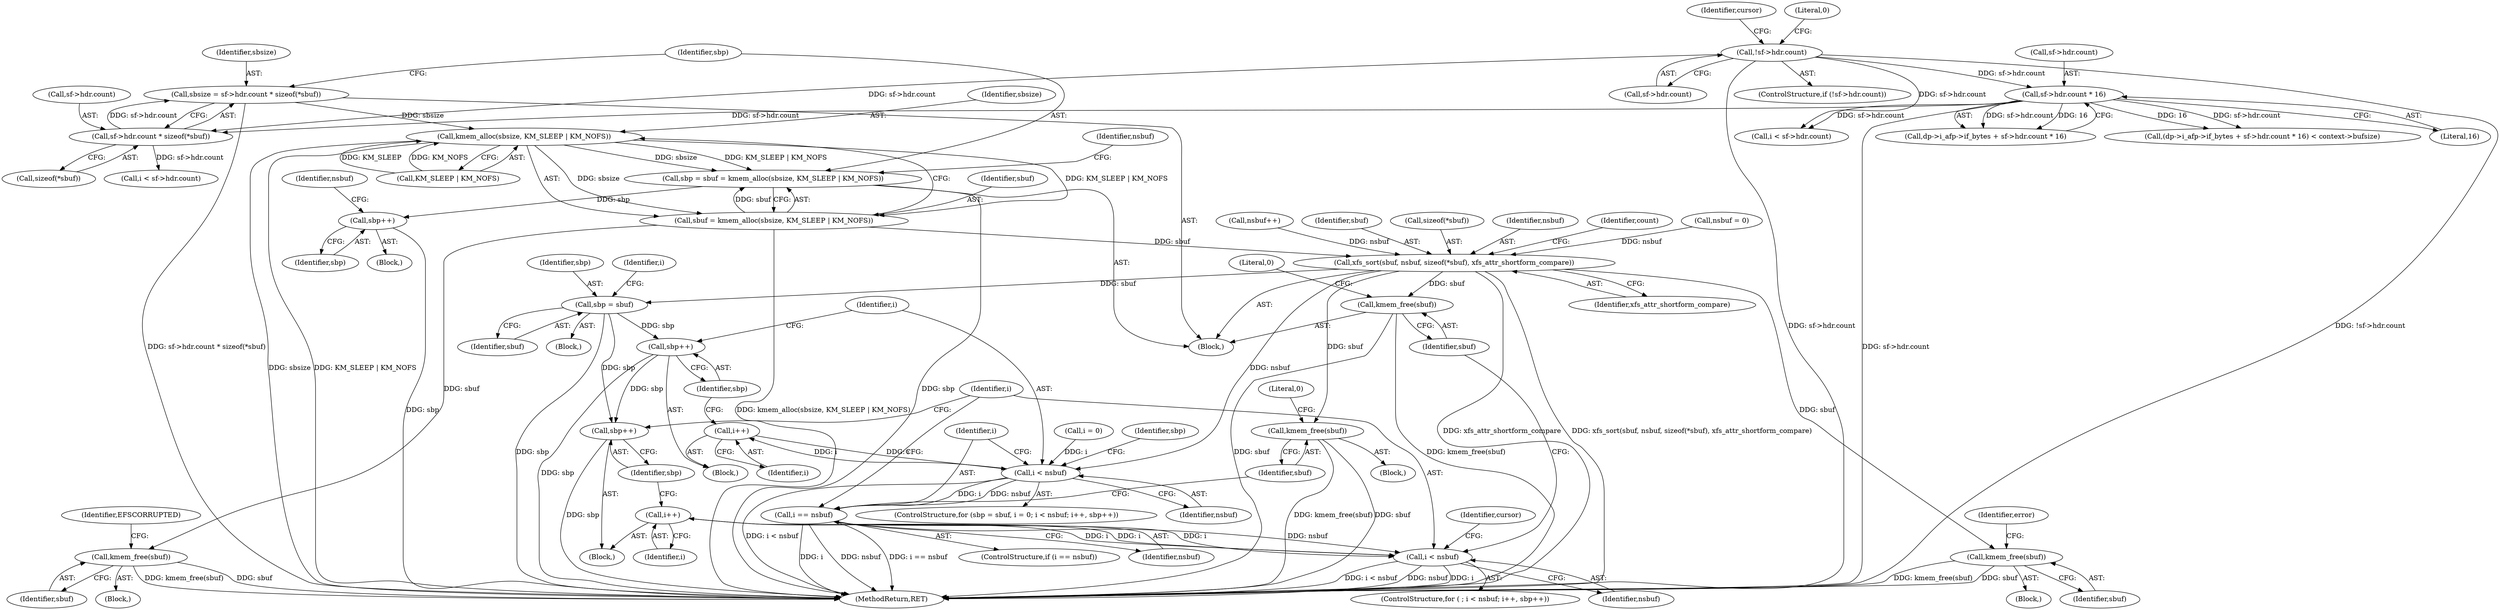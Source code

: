 digraph "0_linux_2e83b79b2d6c78bf1b4aa227938a214dcbddc83f_0@API" {
"1000281" [label="(Call,sbsize = sf->hdr.count * sizeof(*sbuf))"];
"1000283" [label="(Call,sf->hdr.count * sizeof(*sbuf))"];
"1000158" [label="(Call,!sf->hdr.count)"];
"1000194" [label="(Call,sf->hdr.count * 16)"];
"1000296" [label="(Call,kmem_alloc(sbsize, KM_SLEEP | KM_NOFS))"];
"1000292" [label="(Call,sbp = sbuf = kmem_alloc(sbsize, KM_SLEEP | KM_NOFS))"];
"1000413" [label="(Call,sbp++)"];
"1000294" [label="(Call,sbuf = kmem_alloc(sbsize, KM_SLEEP | KM_NOFS))"];
"1000360" [label="(Call,kmem_free(sbuf))"];
"1000417" [label="(Call,xfs_sort(sbuf, nsbuf, sizeof(*sbuf), xfs_attr_shortform_compare))"];
"1000439" [label="(Call,sbp = sbuf)"];
"1000451" [label="(Call,sbp++)"];
"1000500" [label="(Call,sbp++)"];
"1000445" [label="(Call,i < nsbuf)"];
"1000449" [label="(Call,i++)"];
"1000485" [label="(Call,i == nsbuf)"];
"1000494" [label="(Call,i < nsbuf)"];
"1000498" [label="(Call,i++)"];
"1000489" [label="(Call,kmem_free(sbuf))"];
"1000551" [label="(Call,kmem_free(sbuf))"];
"1000564" [label="(Call,kmem_free(sbuf))"];
"1000414" [label="(Identifier,sbp)"];
"1000302" [label="(Identifier,nsbuf)"];
"1000418" [label="(Identifier,sbuf)"];
"1000564" [label="(Call,kmem_free(sbuf))"];
"1000493" [label="(ControlStructure,for ( ; i < nsbuf; i++, sbp++))"];
"1000506" [label="(Identifier,cursor)"];
"1000551" [label="(Call,kmem_free(sbuf))"];
"1000500" [label="(Call,sbp++)"];
"1000442" [label="(Call,i = 0)"];
"1000293" [label="(Identifier,sbp)"];
"1000490" [label="(Identifier,sbuf)"];
"1000496" [label="(Identifier,nsbuf)"];
"1000567" [label="(Literal,0)"];
"1000487" [label="(Identifier,nsbuf)"];
"1000484" [label="(ControlStructure,if (i == nsbuf))"];
"1000350" [label="(Block,)"];
"1000554" [label="(Identifier,error)"];
"1000568" [label="(MethodReturn,RET)"];
"1000295" [label="(Identifier,sbuf)"];
"1000441" [label="(Identifier,sbuf)"];
"1000326" [label="(Block,)"];
"1000438" [label="(Block,)"];
"1000194" [label="(Call,sf->hdr.count * 16)"];
"1000420" [label="(Call,sizeof(*sbuf))"];
"1000195" [label="(Call,sf->hdr.count)"];
"1000446" [label="(Identifier,i)"];
"1000439" [label="(Call,sbp = sbuf)"];
"1000284" [label="(Call,sf->hdr.count)"];
"1000188" [label="(Call,dp->i_afp->if_bytes + sf->hdr.count * 16)"];
"1000416" [label="(Identifier,nsbuf)"];
"1000501" [label="(Identifier,sbp)"];
"1000281" [label="(Call,sbsize = sf->hdr.count * sizeof(*sbuf))"];
"1000452" [label="(Identifier,sbp)"];
"1000200" [label="(Literal,16)"];
"1000447" [label="(Identifier,nsbuf)"];
"1000437" [label="(ControlStructure,for (sbp = sbuf, i = 0; i < nsbuf; i++, sbp++))"];
"1000450" [label="(Identifier,i)"];
"1000361" [label="(Identifier,sbuf)"];
"1000449" [label="(Call,i++)"];
"1000499" [label="(Identifier,i)"];
"1000443" [label="(Identifier,i)"];
"1000423" [label="(Identifier,xfs_attr_shortform_compare)"];
"1000419" [label="(Identifier,nsbuf)"];
"1000489" [label="(Call,kmem_free(sbuf))"];
"1000296" [label="(Call,kmem_alloc(sbsize, KM_SLEEP | KM_NOFS))"];
"1000167" [label="(Identifier,cursor)"];
"1000292" [label="(Call,sbp = sbuf = kmem_alloc(sbsize, KM_SLEEP | KM_NOFS))"];
"1000425" [label="(Identifier,count)"];
"1000445" [label="(Call,i < nsbuf)"];
"1000159" [label="(Call,sf->hdr.count)"];
"1000495" [label="(Identifier,i)"];
"1000157" [label="(ControlStructure,if (!sf->hdr.count))"];
"1000488" [label="(Block,)"];
"1000364" [label="(Identifier,EFSCORRUPTED)"];
"1000301" [label="(Call,nsbuf = 0)"];
"1000415" [label="(Call,nsbuf++)"];
"1000417" [label="(Call,xfs_sort(sbuf, nsbuf, sizeof(*sbuf), xfs_attr_shortform_compare))"];
"1000317" [label="(Call,i < sf->hdr.count)"];
"1000498" [label="(Call,i++)"];
"1000494" [label="(Call,i < nsbuf)"];
"1000565" [label="(Identifier,sbuf)"];
"1000552" [label="(Identifier,sbuf)"];
"1000457" [label="(Identifier,sbp)"];
"1000360" [label="(Call,kmem_free(sbuf))"];
"1000111" [label="(Block,)"];
"1000218" [label="(Call,i < sf->hdr.count)"];
"1000298" [label="(Call,KM_SLEEP | KM_NOFS)"];
"1000486" [label="(Identifier,i)"];
"1000451" [label="(Call,sbp++)"];
"1000485" [label="(Call,i == nsbuf)"];
"1000165" [label="(Literal,0)"];
"1000282" [label="(Identifier,sbsize)"];
"1000448" [label="(Block,)"];
"1000283" [label="(Call,sf->hdr.count * sizeof(*sbuf))"];
"1000294" [label="(Call,sbuf = kmem_alloc(sbsize, KM_SLEEP | KM_NOFS))"];
"1000440" [label="(Identifier,sbp)"];
"1000413" [label="(Call,sbp++)"];
"1000497" [label="(Block,)"];
"1000289" [label="(Call,sizeof(*sbuf))"];
"1000297" [label="(Identifier,sbsize)"];
"1000187" [label="(Call,(dp->i_afp->if_bytes + sf->hdr.count * 16) < context->bufsize)"];
"1000492" [label="(Literal,0)"];
"1000158" [label="(Call,!sf->hdr.count)"];
"1000550" [label="(Block,)"];
"1000281" -> "1000111"  [label="AST: "];
"1000281" -> "1000283"  [label="CFG: "];
"1000282" -> "1000281"  [label="AST: "];
"1000283" -> "1000281"  [label="AST: "];
"1000293" -> "1000281"  [label="CFG: "];
"1000281" -> "1000568"  [label="DDG: sf->hdr.count * sizeof(*sbuf)"];
"1000283" -> "1000281"  [label="DDG: sf->hdr.count"];
"1000281" -> "1000296"  [label="DDG: sbsize"];
"1000283" -> "1000289"  [label="CFG: "];
"1000284" -> "1000283"  [label="AST: "];
"1000289" -> "1000283"  [label="AST: "];
"1000158" -> "1000283"  [label="DDG: sf->hdr.count"];
"1000194" -> "1000283"  [label="DDG: sf->hdr.count"];
"1000283" -> "1000317"  [label="DDG: sf->hdr.count"];
"1000158" -> "1000157"  [label="AST: "];
"1000158" -> "1000159"  [label="CFG: "];
"1000159" -> "1000158"  [label="AST: "];
"1000165" -> "1000158"  [label="CFG: "];
"1000167" -> "1000158"  [label="CFG: "];
"1000158" -> "1000568"  [label="DDG: sf->hdr.count"];
"1000158" -> "1000568"  [label="DDG: !sf->hdr.count"];
"1000158" -> "1000194"  [label="DDG: sf->hdr.count"];
"1000158" -> "1000218"  [label="DDG: sf->hdr.count"];
"1000194" -> "1000188"  [label="AST: "];
"1000194" -> "1000200"  [label="CFG: "];
"1000195" -> "1000194"  [label="AST: "];
"1000200" -> "1000194"  [label="AST: "];
"1000188" -> "1000194"  [label="CFG: "];
"1000194" -> "1000568"  [label="DDG: sf->hdr.count"];
"1000194" -> "1000187"  [label="DDG: sf->hdr.count"];
"1000194" -> "1000187"  [label="DDG: 16"];
"1000194" -> "1000188"  [label="DDG: sf->hdr.count"];
"1000194" -> "1000188"  [label="DDG: 16"];
"1000194" -> "1000218"  [label="DDG: sf->hdr.count"];
"1000296" -> "1000294"  [label="AST: "];
"1000296" -> "1000298"  [label="CFG: "];
"1000297" -> "1000296"  [label="AST: "];
"1000298" -> "1000296"  [label="AST: "];
"1000294" -> "1000296"  [label="CFG: "];
"1000296" -> "1000568"  [label="DDG: KM_SLEEP | KM_NOFS"];
"1000296" -> "1000568"  [label="DDG: sbsize"];
"1000296" -> "1000292"  [label="DDG: sbsize"];
"1000296" -> "1000292"  [label="DDG: KM_SLEEP | KM_NOFS"];
"1000296" -> "1000294"  [label="DDG: sbsize"];
"1000296" -> "1000294"  [label="DDG: KM_SLEEP | KM_NOFS"];
"1000298" -> "1000296"  [label="DDG: KM_SLEEP"];
"1000298" -> "1000296"  [label="DDG: KM_NOFS"];
"1000292" -> "1000111"  [label="AST: "];
"1000292" -> "1000294"  [label="CFG: "];
"1000293" -> "1000292"  [label="AST: "];
"1000294" -> "1000292"  [label="AST: "];
"1000302" -> "1000292"  [label="CFG: "];
"1000292" -> "1000568"  [label="DDG: sbp"];
"1000294" -> "1000292"  [label="DDG: sbuf"];
"1000292" -> "1000413"  [label="DDG: sbp"];
"1000413" -> "1000326"  [label="AST: "];
"1000413" -> "1000414"  [label="CFG: "];
"1000414" -> "1000413"  [label="AST: "];
"1000416" -> "1000413"  [label="CFG: "];
"1000413" -> "1000568"  [label="DDG: sbp"];
"1000295" -> "1000294"  [label="AST: "];
"1000294" -> "1000568"  [label="DDG: kmem_alloc(sbsize, KM_SLEEP | KM_NOFS)"];
"1000294" -> "1000360"  [label="DDG: sbuf"];
"1000294" -> "1000417"  [label="DDG: sbuf"];
"1000360" -> "1000350"  [label="AST: "];
"1000360" -> "1000361"  [label="CFG: "];
"1000361" -> "1000360"  [label="AST: "];
"1000364" -> "1000360"  [label="CFG: "];
"1000360" -> "1000568"  [label="DDG: sbuf"];
"1000360" -> "1000568"  [label="DDG: kmem_free(sbuf)"];
"1000417" -> "1000111"  [label="AST: "];
"1000417" -> "1000423"  [label="CFG: "];
"1000418" -> "1000417"  [label="AST: "];
"1000419" -> "1000417"  [label="AST: "];
"1000420" -> "1000417"  [label="AST: "];
"1000423" -> "1000417"  [label="AST: "];
"1000425" -> "1000417"  [label="CFG: "];
"1000417" -> "1000568"  [label="DDG: xfs_attr_shortform_compare"];
"1000417" -> "1000568"  [label="DDG: xfs_sort(sbuf, nsbuf, sizeof(*sbuf), xfs_attr_shortform_compare)"];
"1000301" -> "1000417"  [label="DDG: nsbuf"];
"1000415" -> "1000417"  [label="DDG: nsbuf"];
"1000417" -> "1000439"  [label="DDG: sbuf"];
"1000417" -> "1000445"  [label="DDG: nsbuf"];
"1000417" -> "1000489"  [label="DDG: sbuf"];
"1000417" -> "1000551"  [label="DDG: sbuf"];
"1000417" -> "1000564"  [label="DDG: sbuf"];
"1000439" -> "1000438"  [label="AST: "];
"1000439" -> "1000441"  [label="CFG: "];
"1000440" -> "1000439"  [label="AST: "];
"1000441" -> "1000439"  [label="AST: "];
"1000443" -> "1000439"  [label="CFG: "];
"1000439" -> "1000568"  [label="DDG: sbp"];
"1000439" -> "1000451"  [label="DDG: sbp"];
"1000439" -> "1000500"  [label="DDG: sbp"];
"1000451" -> "1000448"  [label="AST: "];
"1000451" -> "1000452"  [label="CFG: "];
"1000452" -> "1000451"  [label="AST: "];
"1000446" -> "1000451"  [label="CFG: "];
"1000451" -> "1000568"  [label="DDG: sbp"];
"1000451" -> "1000500"  [label="DDG: sbp"];
"1000500" -> "1000497"  [label="AST: "];
"1000500" -> "1000501"  [label="CFG: "];
"1000501" -> "1000500"  [label="AST: "];
"1000495" -> "1000500"  [label="CFG: "];
"1000500" -> "1000568"  [label="DDG: sbp"];
"1000445" -> "1000437"  [label="AST: "];
"1000445" -> "1000447"  [label="CFG: "];
"1000446" -> "1000445"  [label="AST: "];
"1000447" -> "1000445"  [label="AST: "];
"1000457" -> "1000445"  [label="CFG: "];
"1000486" -> "1000445"  [label="CFG: "];
"1000445" -> "1000568"  [label="DDG: i < nsbuf"];
"1000442" -> "1000445"  [label="DDG: i"];
"1000449" -> "1000445"  [label="DDG: i"];
"1000445" -> "1000449"  [label="DDG: i"];
"1000445" -> "1000485"  [label="DDG: i"];
"1000445" -> "1000485"  [label="DDG: nsbuf"];
"1000449" -> "1000448"  [label="AST: "];
"1000449" -> "1000450"  [label="CFG: "];
"1000450" -> "1000449"  [label="AST: "];
"1000452" -> "1000449"  [label="CFG: "];
"1000485" -> "1000484"  [label="AST: "];
"1000485" -> "1000487"  [label="CFG: "];
"1000486" -> "1000485"  [label="AST: "];
"1000487" -> "1000485"  [label="AST: "];
"1000490" -> "1000485"  [label="CFG: "];
"1000495" -> "1000485"  [label="CFG: "];
"1000485" -> "1000568"  [label="DDG: i"];
"1000485" -> "1000568"  [label="DDG: nsbuf"];
"1000485" -> "1000568"  [label="DDG: i == nsbuf"];
"1000485" -> "1000494"  [label="DDG: i"];
"1000485" -> "1000494"  [label="DDG: nsbuf"];
"1000494" -> "1000493"  [label="AST: "];
"1000494" -> "1000496"  [label="CFG: "];
"1000495" -> "1000494"  [label="AST: "];
"1000496" -> "1000494"  [label="AST: "];
"1000506" -> "1000494"  [label="CFG: "];
"1000565" -> "1000494"  [label="CFG: "];
"1000494" -> "1000568"  [label="DDG: i < nsbuf"];
"1000494" -> "1000568"  [label="DDG: nsbuf"];
"1000494" -> "1000568"  [label="DDG: i"];
"1000498" -> "1000494"  [label="DDG: i"];
"1000494" -> "1000498"  [label="DDG: i"];
"1000498" -> "1000497"  [label="AST: "];
"1000498" -> "1000499"  [label="CFG: "];
"1000499" -> "1000498"  [label="AST: "];
"1000501" -> "1000498"  [label="CFG: "];
"1000489" -> "1000488"  [label="AST: "];
"1000489" -> "1000490"  [label="CFG: "];
"1000490" -> "1000489"  [label="AST: "];
"1000492" -> "1000489"  [label="CFG: "];
"1000489" -> "1000568"  [label="DDG: kmem_free(sbuf)"];
"1000489" -> "1000568"  [label="DDG: sbuf"];
"1000551" -> "1000550"  [label="AST: "];
"1000551" -> "1000552"  [label="CFG: "];
"1000552" -> "1000551"  [label="AST: "];
"1000554" -> "1000551"  [label="CFG: "];
"1000551" -> "1000568"  [label="DDG: kmem_free(sbuf)"];
"1000551" -> "1000568"  [label="DDG: sbuf"];
"1000564" -> "1000111"  [label="AST: "];
"1000564" -> "1000565"  [label="CFG: "];
"1000565" -> "1000564"  [label="AST: "];
"1000567" -> "1000564"  [label="CFG: "];
"1000564" -> "1000568"  [label="DDG: sbuf"];
"1000564" -> "1000568"  [label="DDG: kmem_free(sbuf)"];
}
